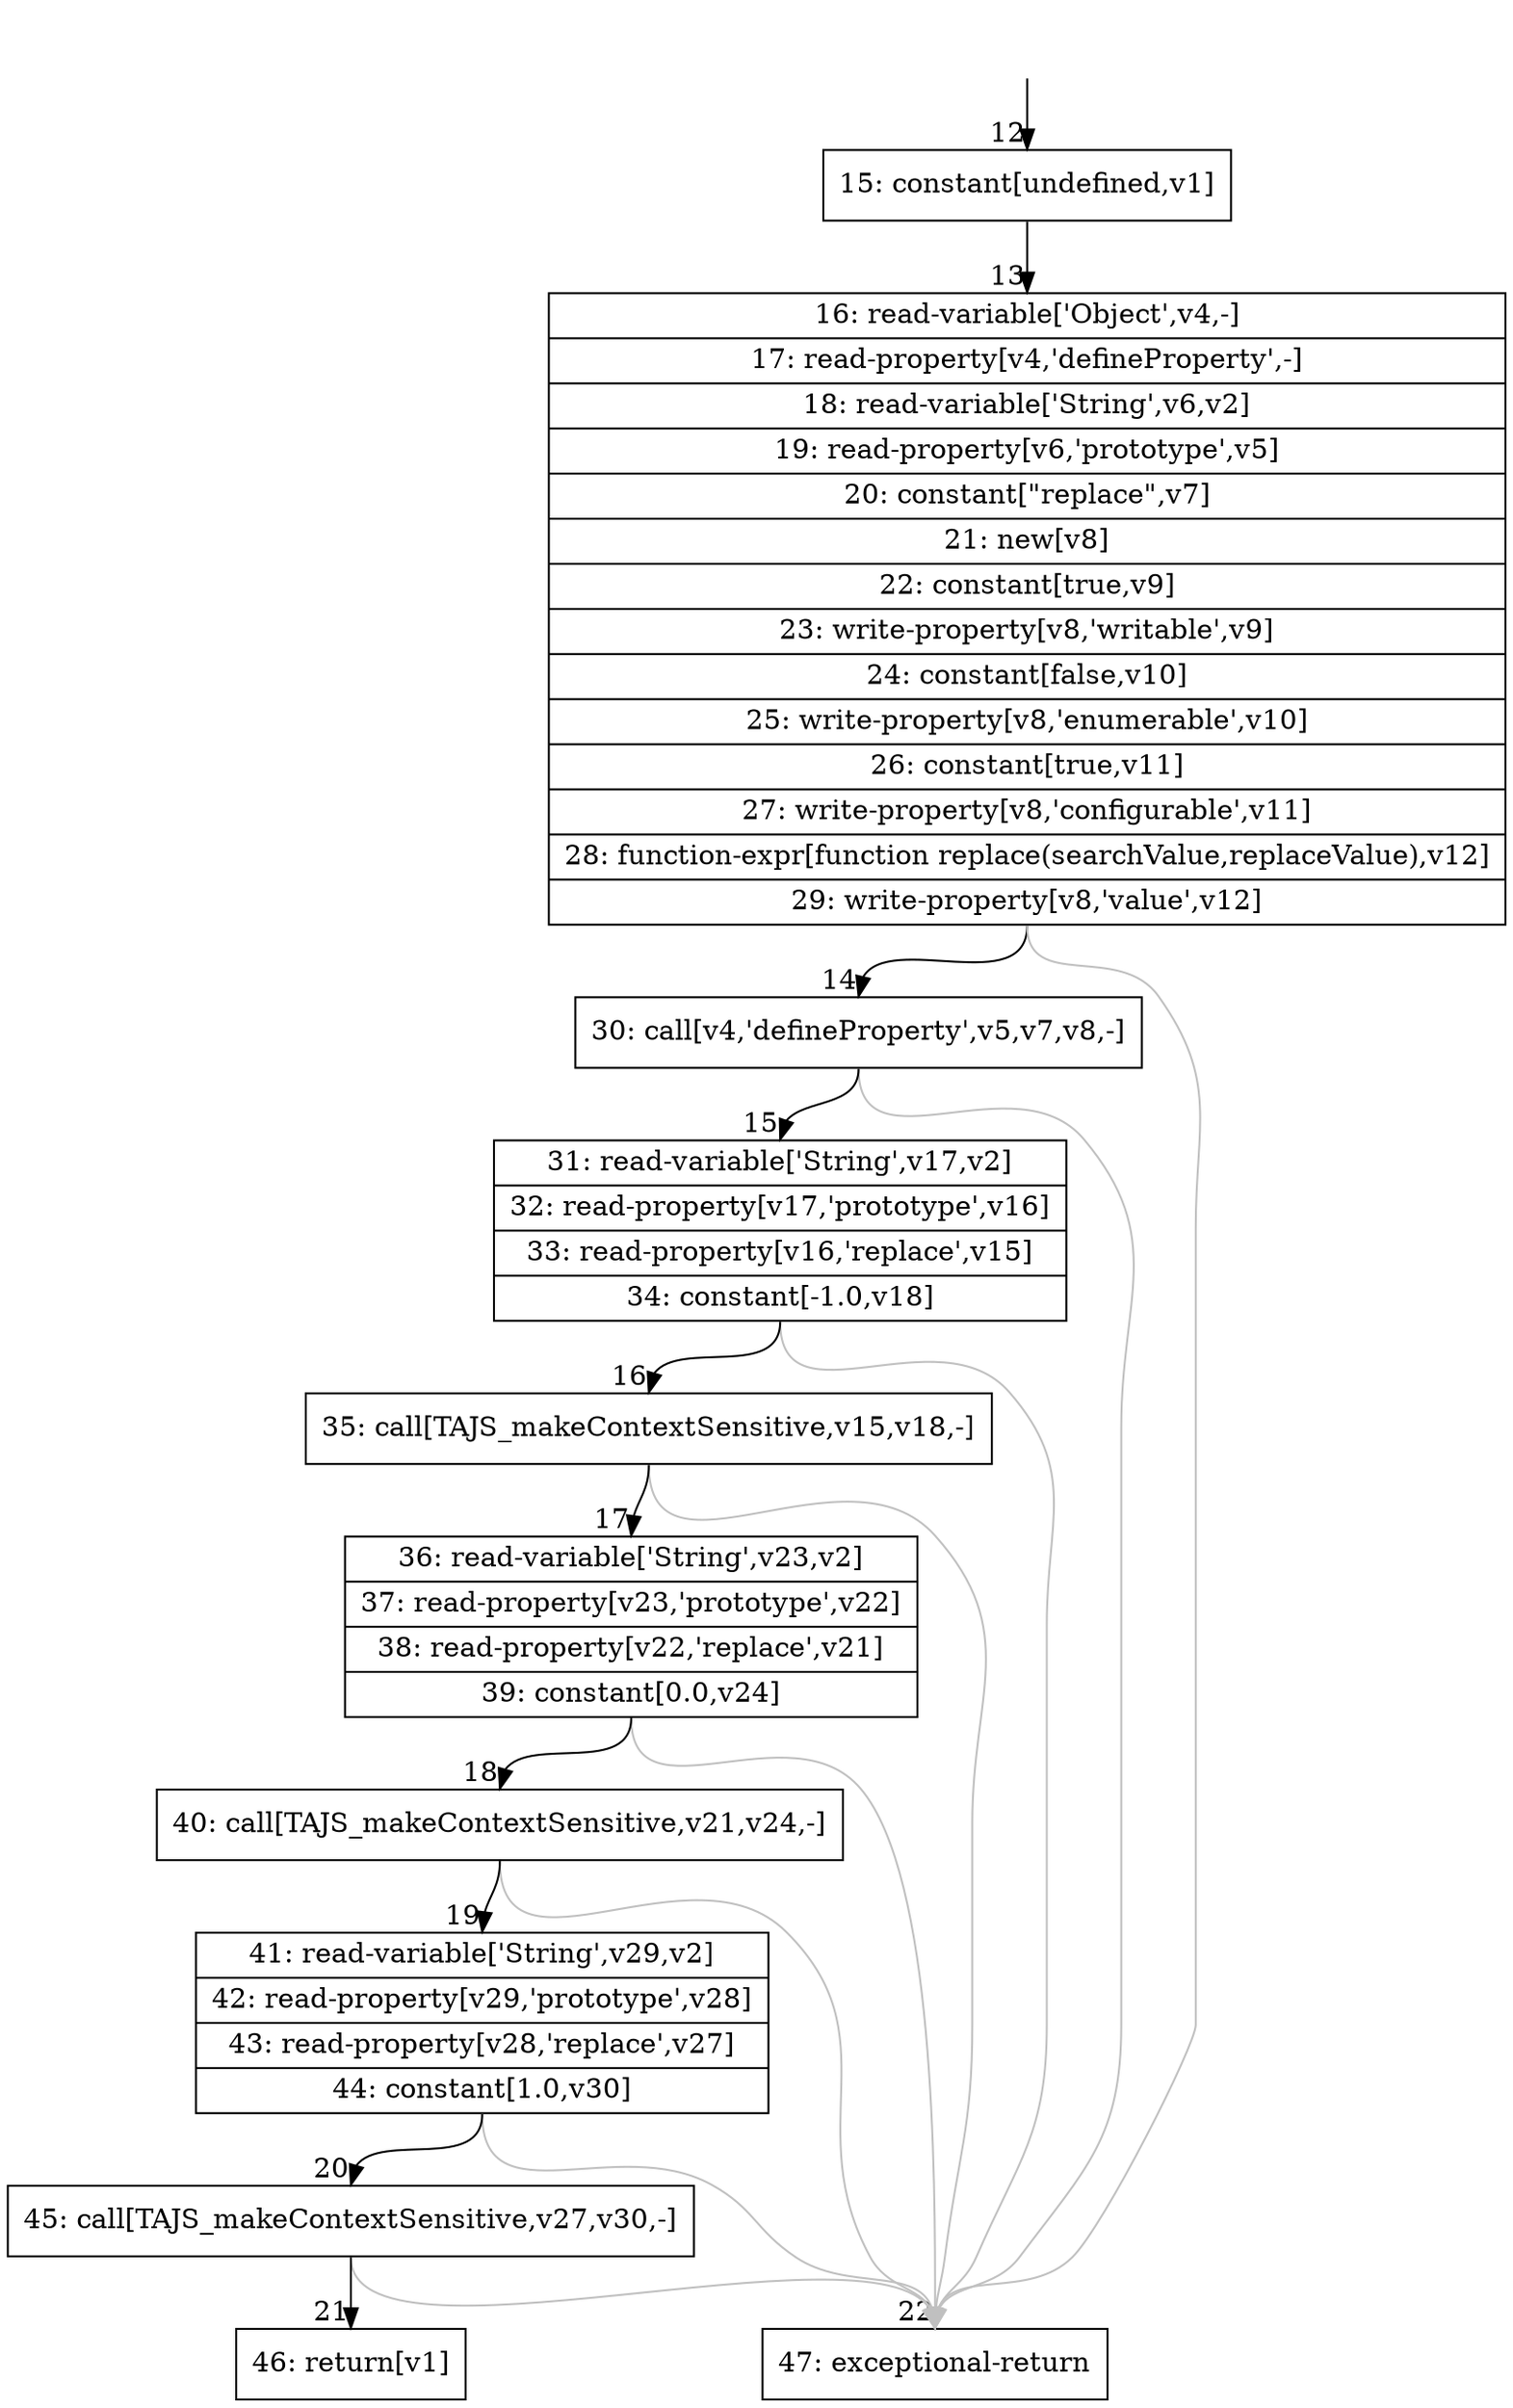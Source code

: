 digraph {
rankdir="TD"
BB_entry1[shape=none,label=""];
BB_entry1 -> BB12 [tailport=s, headport=n, headlabel="    12"]
BB12 [shape=record label="{15: constant[undefined,v1]}" ] 
BB12 -> BB13 [tailport=s, headport=n, headlabel="      13"]
BB13 [shape=record label="{16: read-variable['Object',v4,-]|17: read-property[v4,'defineProperty',-]|18: read-variable['String',v6,v2]|19: read-property[v6,'prototype',v5]|20: constant[\"replace\",v7]|21: new[v8]|22: constant[true,v9]|23: write-property[v8,'writable',v9]|24: constant[false,v10]|25: write-property[v8,'enumerable',v10]|26: constant[true,v11]|27: write-property[v8,'configurable',v11]|28: function-expr[function replace(searchValue,replaceValue),v12]|29: write-property[v8,'value',v12]}" ] 
BB13 -> BB14 [tailport=s, headport=n, headlabel="      14"]
BB13 -> BB22 [tailport=s, headport=n, color=gray, headlabel="      22"]
BB14 [shape=record label="{30: call[v4,'defineProperty',v5,v7,v8,-]}" ] 
BB14 -> BB15 [tailport=s, headport=n, headlabel="      15"]
BB14 -> BB22 [tailport=s, headport=n, color=gray]
BB15 [shape=record label="{31: read-variable['String',v17,v2]|32: read-property[v17,'prototype',v16]|33: read-property[v16,'replace',v15]|34: constant[-1.0,v18]}" ] 
BB15 -> BB16 [tailport=s, headport=n, headlabel="      16"]
BB15 -> BB22 [tailport=s, headport=n, color=gray]
BB16 [shape=record label="{35: call[TAJS_makeContextSensitive,v15,v18,-]}" ] 
BB16 -> BB17 [tailport=s, headport=n, headlabel="      17"]
BB16 -> BB22 [tailport=s, headport=n, color=gray]
BB17 [shape=record label="{36: read-variable['String',v23,v2]|37: read-property[v23,'prototype',v22]|38: read-property[v22,'replace',v21]|39: constant[0.0,v24]}" ] 
BB17 -> BB18 [tailport=s, headport=n, headlabel="      18"]
BB17 -> BB22 [tailport=s, headport=n, color=gray]
BB18 [shape=record label="{40: call[TAJS_makeContextSensitive,v21,v24,-]}" ] 
BB18 -> BB19 [tailport=s, headport=n, headlabel="      19"]
BB18 -> BB22 [tailport=s, headport=n, color=gray]
BB19 [shape=record label="{41: read-variable['String',v29,v2]|42: read-property[v29,'prototype',v28]|43: read-property[v28,'replace',v27]|44: constant[1.0,v30]}" ] 
BB19 -> BB20 [tailport=s, headport=n, headlabel="      20"]
BB19 -> BB22 [tailport=s, headport=n, color=gray]
BB20 [shape=record label="{45: call[TAJS_makeContextSensitive,v27,v30,-]}" ] 
BB20 -> BB21 [tailport=s, headport=n, headlabel="      21"]
BB20 -> BB22 [tailport=s, headport=n, color=gray]
BB21 [shape=record label="{46: return[v1]}" ] 
BB22 [shape=record label="{47: exceptional-return}" ] 
}
